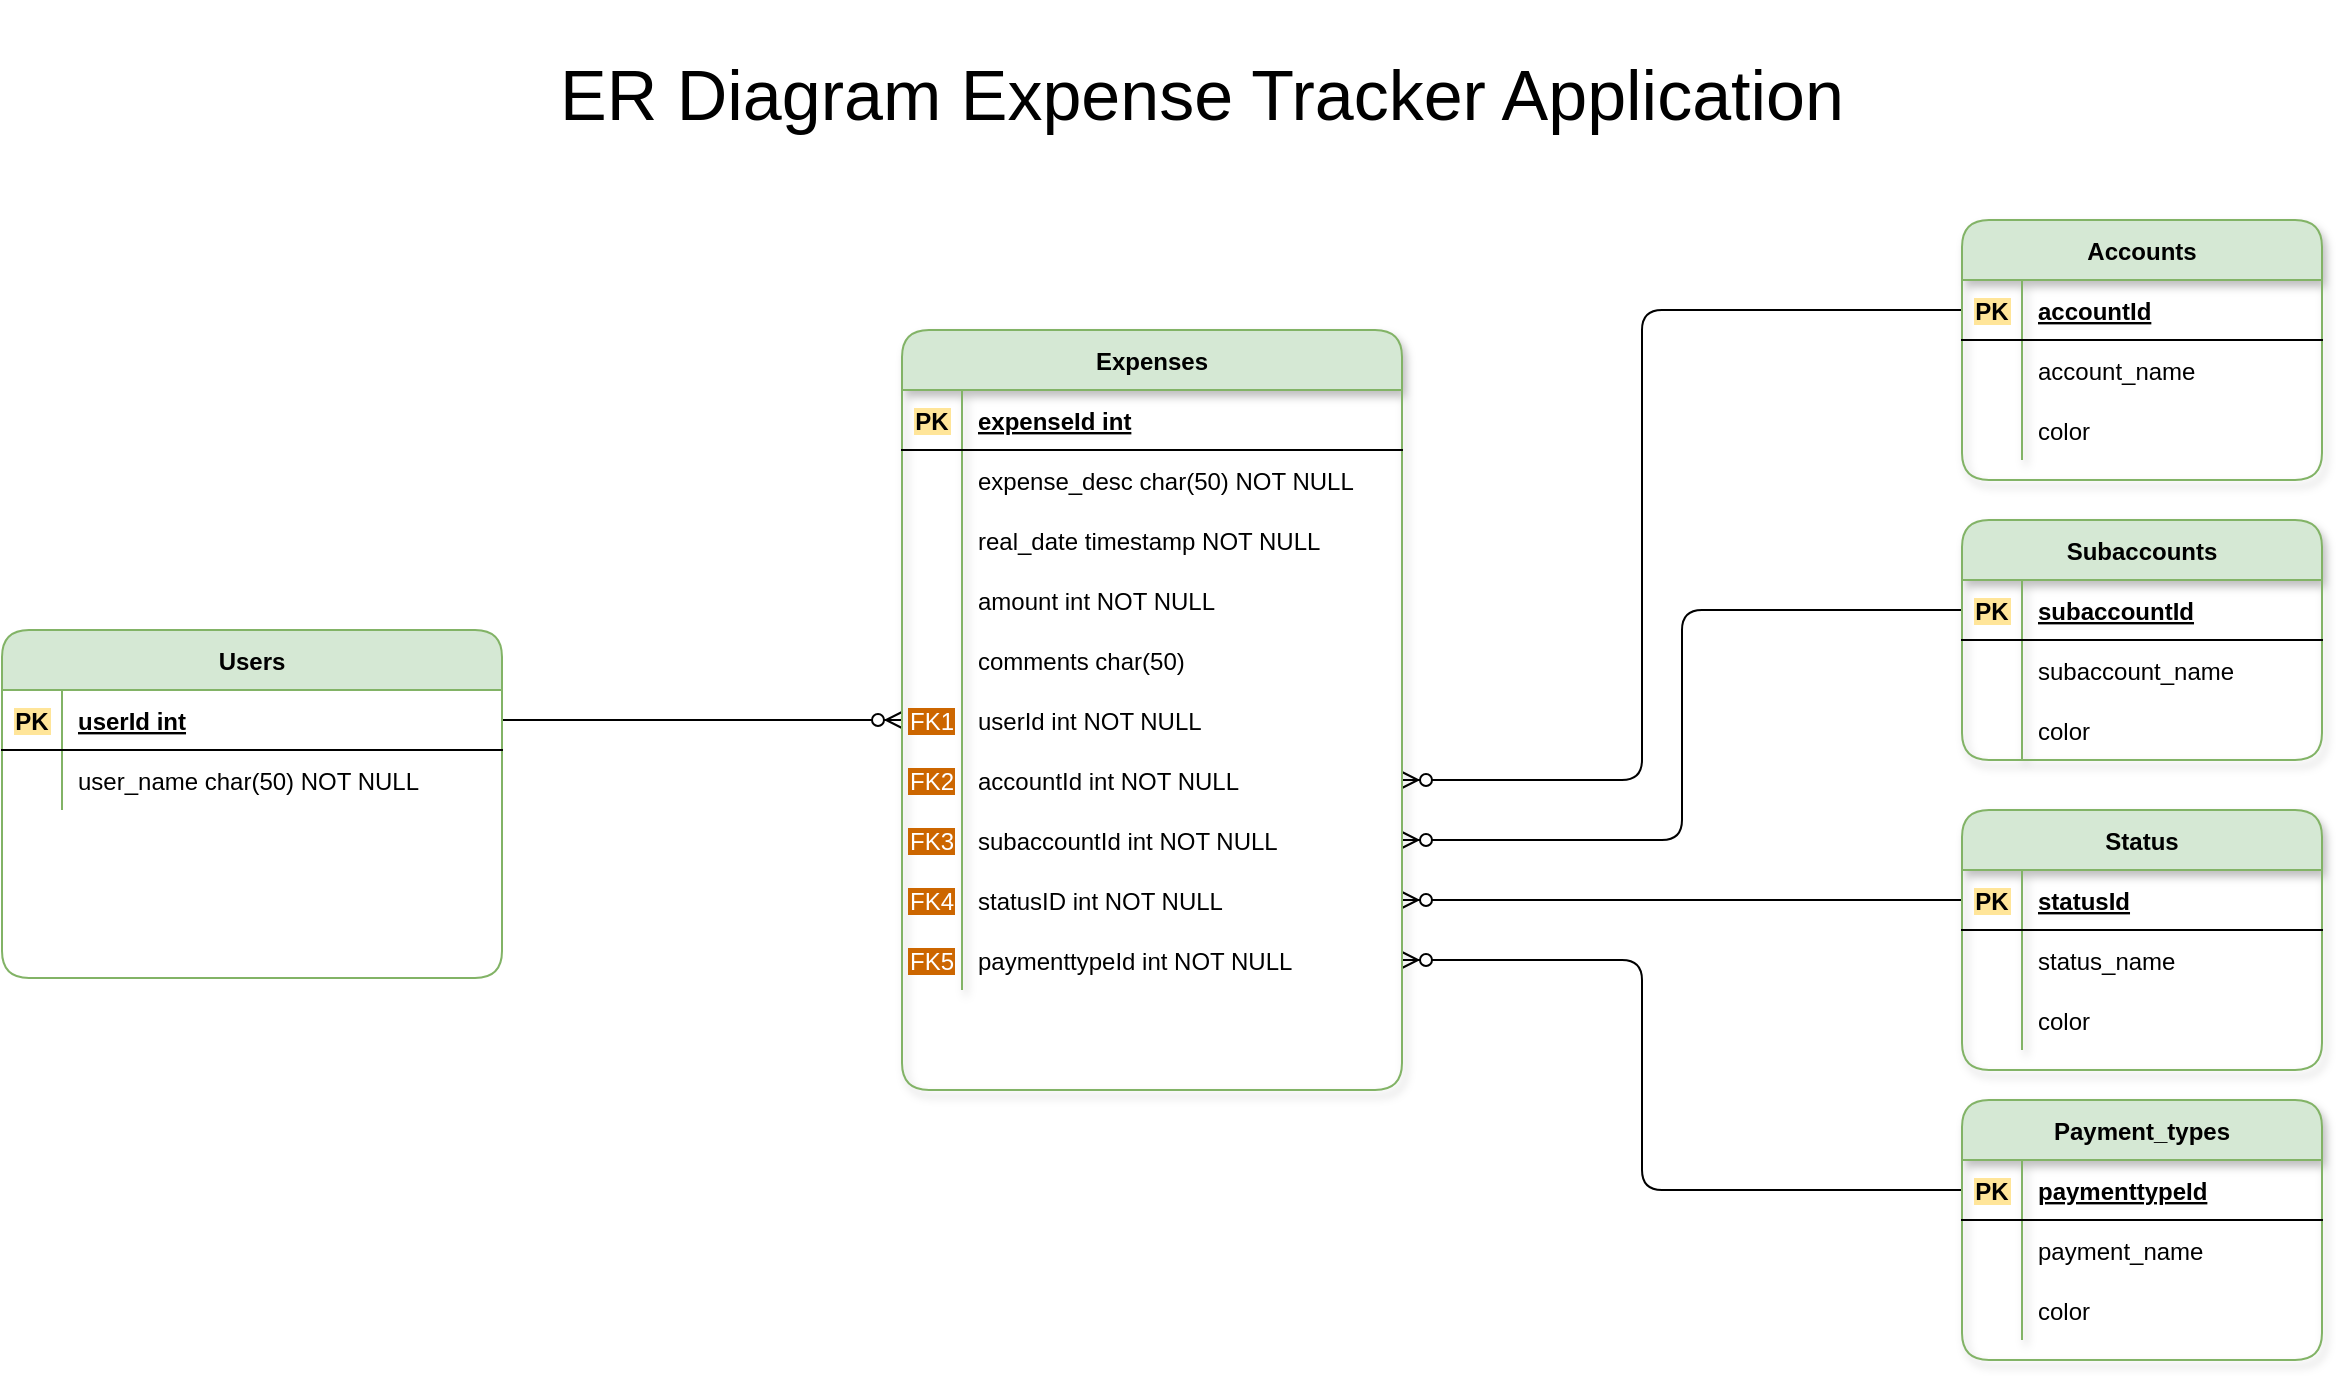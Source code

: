 <mxfile version="13.4.4" type="device"><diagram id="R2lEEEUBdFMjLlhIrx00" name="Page-1"><mxGraphModel dx="1426" dy="746" grid="0" gridSize="10" guides="1" tooltips="1" connect="1" arrows="1" fold="1" page="1" pageScale="1" pageWidth="850" pageHeight="1100" math="0" shadow="0" extFonts="Permanent Marker^https://fonts.googleapis.com/css?family=Permanent+Marker"><root><mxCell id="0"/><mxCell id="1" parent="0"/><mxCell id="ox1GpajCR8QPjCe9ojsF-70" value="" style="edgeStyle=entityRelationEdgeStyle;fontSize=12;html=1;endArrow=ERzeroToMany;endFill=1;exitX=1;exitY=0.5;exitDx=0;exitDy=0;entryX=0;entryY=0.5;entryDx=0;entryDy=0;" edge="1" parent="1" source="C-vyLk0tnHw3VtMMgP7b-24" target="ox1GpajCR8QPjCe9ojsF-67"><mxGeometry width="100" height="100" relative="1" as="geometry"><mxPoint x="460" y="470" as="sourcePoint"/><mxPoint x="530" y="440" as="targetPoint"/></mxGeometry></mxCell><mxCell id="ox1GpajCR8QPjCe9ojsF-74" value="" style="fontSize=12;html=1;endArrow=ERzeroToMany;endFill=1;edgeStyle=orthogonalEdgeStyle;" edge="1" parent="1" source="ox1GpajCR8QPjCe9ojsF-2" target="ox1GpajCR8QPjCe9ojsF-71"><mxGeometry width="100" height="100" relative="1" as="geometry"><mxPoint x="830" y="370" as="sourcePoint"/><mxPoint x="930" y="270" as="targetPoint"/><Array as="points"><mxPoint x="1030" y="235"/><mxPoint x="1030" y="470"/></Array></mxGeometry></mxCell><mxCell id="ox1GpajCR8QPjCe9ojsF-78" value="" style="edgeStyle=orthogonalEdgeStyle;fontSize=12;html=1;endArrow=ERzeroToMany;endFill=1;exitX=0;exitY=0.5;exitDx=0;exitDy=0;" edge="1" parent="1" source="ox1GpajCR8QPjCe9ojsF-41" target="ox1GpajCR8QPjCe9ojsF-75"><mxGeometry width="100" height="100" relative="1" as="geometry"><mxPoint x="990" y="370" as="sourcePoint"/><mxPoint x="940" y="630" as="targetPoint"/></mxGeometry></mxCell><mxCell id="ox1GpajCR8QPjCe9ojsF-82" value="" style="edgeStyle=orthogonalEdgeStyle;fontSize=12;html=1;endArrow=ERzeroToMany;endFill=1;exitX=0;exitY=0.5;exitDx=0;exitDy=0;entryX=1;entryY=0.5;entryDx=0;entryDy=0;" edge="1" parent="1" source="ox1GpajCR8QPjCe9ojsF-28" target="ox1GpajCR8QPjCe9ojsF-79"><mxGeometry width="100" height="100" relative="1" as="geometry"><mxPoint x="1110" y="520" as="sourcePoint"/><mxPoint x="1070" y="380" as="targetPoint"/></mxGeometry></mxCell><mxCell id="ox1GpajCR8QPjCe9ojsF-90" value="" style="edgeStyle=orthogonalEdgeStyle;fontSize=12;html=1;endArrow=ERzeroToMany;endFill=1;exitX=0;exitY=0.5;exitDx=0;exitDy=0;entryX=1;entryY=0.5;entryDx=0;entryDy=0;" edge="1" parent="1" source="ox1GpajCR8QPjCe9ojsF-15" target="ox1GpajCR8QPjCe9ojsF-87"><mxGeometry width="100" height="100" relative="1" as="geometry"><mxPoint x="810" y="800" as="sourcePoint"/><mxPoint x="910" y="700" as="targetPoint"/><Array as="points"><mxPoint x="1030" y="675"/><mxPoint x="1030" y="560"/></Array></mxGeometry></mxCell><mxCell id="C-vyLk0tnHw3VtMMgP7b-2" value="Expenses" style="shape=table;startSize=30;container=1;collapsible=1;childLayout=tableLayout;fixedRows=1;rowLines=0;fontStyle=1;align=center;resizeLast=1;fillColor=#d5e8d4;strokeColor=#82b366;shadow=1;rounded=1;" parent="1" vertex="1"><mxGeometry x="660" y="245" width="250" height="380" as="geometry"/></mxCell><mxCell id="C-vyLk0tnHw3VtMMgP7b-3" value="" style="shape=partialRectangle;collapsible=0;dropTarget=0;pointerEvents=0;fillColor=none;points=[[0,0.5],[1,0.5]];portConstraint=eastwest;top=0;left=0;right=0;bottom=1;" parent="C-vyLk0tnHw3VtMMgP7b-2" vertex="1"><mxGeometry y="30" width="250" height="30" as="geometry"/></mxCell><mxCell id="C-vyLk0tnHw3VtMMgP7b-4" value="PK" style="shape=partialRectangle;overflow=hidden;connectable=0;fillColor=none;top=0;left=0;bottom=0;right=0;fontStyle=1;labelBackgroundColor=#FFE599;" parent="C-vyLk0tnHw3VtMMgP7b-3" vertex="1"><mxGeometry width="30" height="30" as="geometry"/></mxCell><mxCell id="C-vyLk0tnHw3VtMMgP7b-5" value="expenseId int" style="shape=partialRectangle;overflow=hidden;connectable=0;fillColor=none;top=0;left=0;bottom=0;right=0;align=left;spacingLeft=6;fontStyle=5;" parent="C-vyLk0tnHw3VtMMgP7b-3" vertex="1"><mxGeometry x="30" width="220" height="30" as="geometry"/></mxCell><mxCell id="C-vyLk0tnHw3VtMMgP7b-9" value="" style="shape=partialRectangle;collapsible=0;dropTarget=0;pointerEvents=0;fillColor=none;points=[[0,0.5],[1,0.5]];portConstraint=eastwest;top=0;left=0;right=0;bottom=0;" parent="C-vyLk0tnHw3VtMMgP7b-2" vertex="1"><mxGeometry y="60" width="250" height="30" as="geometry"/></mxCell><mxCell id="C-vyLk0tnHw3VtMMgP7b-10" value="" style="shape=partialRectangle;overflow=hidden;connectable=0;fillColor=none;top=0;left=0;bottom=0;right=0;" parent="C-vyLk0tnHw3VtMMgP7b-9" vertex="1"><mxGeometry width="30" height="30" as="geometry"/></mxCell><mxCell id="C-vyLk0tnHw3VtMMgP7b-11" value="expense_desc char(50) NOT NULL" style="shape=partialRectangle;overflow=hidden;connectable=0;fillColor=none;top=0;left=0;bottom=0;right=0;align=left;spacingLeft=6;" parent="C-vyLk0tnHw3VtMMgP7b-9" vertex="1"><mxGeometry x="30" width="220" height="30" as="geometry"/></mxCell><mxCell id="ox1GpajCR8QPjCe9ojsF-64" value="" style="shape=partialRectangle;collapsible=0;dropTarget=0;pointerEvents=0;fillColor=none;top=0;left=0;bottom=0;right=0;points=[[0,0.5],[1,0.5]];portConstraint=eastwest;" vertex="1" parent="C-vyLk0tnHw3VtMMgP7b-2"><mxGeometry y="90" width="250" height="30" as="geometry"/></mxCell><mxCell id="ox1GpajCR8QPjCe9ojsF-65" value="" style="shape=partialRectangle;connectable=0;fillColor=none;top=0;left=0;bottom=0;right=0;fontStyle=0;overflow=hidden;" vertex="1" parent="ox1GpajCR8QPjCe9ojsF-64"><mxGeometry width="30" height="30" as="geometry"/></mxCell><mxCell id="ox1GpajCR8QPjCe9ojsF-66" value="real_date timestamp NOT NULL" style="shape=partialRectangle;connectable=0;fillColor=none;top=0;left=0;bottom=0;right=0;align=left;spacingLeft=6;fontStyle=0;overflow=hidden;" vertex="1" parent="ox1GpajCR8QPjCe9ojsF-64"><mxGeometry x="30" width="220" height="30" as="geometry"/></mxCell><mxCell id="C-vyLk0tnHw3VtMMgP7b-6" value="" style="shape=partialRectangle;collapsible=0;dropTarget=0;pointerEvents=0;fillColor=none;points=[[0,0.5],[1,0.5]];portConstraint=eastwest;top=0;left=0;right=0;bottom=0;" parent="C-vyLk0tnHw3VtMMgP7b-2" vertex="1"><mxGeometry y="120" width="250" height="30" as="geometry"/></mxCell><mxCell id="C-vyLk0tnHw3VtMMgP7b-7" value="" style="shape=partialRectangle;overflow=hidden;connectable=0;fillColor=none;top=0;left=0;bottom=0;right=0;" parent="C-vyLk0tnHw3VtMMgP7b-6" vertex="1"><mxGeometry width="30" height="30" as="geometry"/></mxCell><mxCell id="C-vyLk0tnHw3VtMMgP7b-8" value="amount int NOT NULL" style="shape=partialRectangle;overflow=hidden;connectable=0;fillColor=none;top=0;left=0;bottom=0;right=0;align=left;spacingLeft=6;" parent="C-vyLk0tnHw3VtMMgP7b-6" vertex="1"><mxGeometry x="30" width="220" height="30" as="geometry"/></mxCell><mxCell id="ox1GpajCR8QPjCe9ojsF-92" value="" style="shape=partialRectangle;collapsible=0;dropTarget=0;pointerEvents=0;fillColor=none;top=0;left=0;bottom=0;right=0;points=[[0,0.5],[1,0.5]];portConstraint=eastwest;rounded=1;shadow=1;glass=0;labelBackgroundColor=#FFFFFF;sketch=0;strokeColor=#000000;fontSize=35;fontColor=#000000;" vertex="1" parent="C-vyLk0tnHw3VtMMgP7b-2"><mxGeometry y="150" width="250" height="30" as="geometry"/></mxCell><mxCell id="ox1GpajCR8QPjCe9ojsF-93" value="" style="shape=partialRectangle;connectable=0;fillColor=none;top=0;left=0;bottom=0;right=0;editable=1;overflow=hidden;" vertex="1" parent="ox1GpajCR8QPjCe9ojsF-92"><mxGeometry width="30" height="30" as="geometry"/></mxCell><mxCell id="ox1GpajCR8QPjCe9ojsF-94" value="comments char(50)" style="shape=partialRectangle;connectable=0;fillColor=none;top=0;left=0;bottom=0;right=0;align=left;spacingLeft=6;overflow=hidden;" vertex="1" parent="ox1GpajCR8QPjCe9ojsF-92"><mxGeometry x="30" width="220" height="30" as="geometry"/></mxCell><mxCell id="ox1GpajCR8QPjCe9ojsF-67" value="" style="shape=partialRectangle;collapsible=0;dropTarget=0;pointerEvents=0;fillColor=none;top=0;left=0;bottom=0;right=0;points=[[0,0.5],[1,0.5]];portConstraint=eastwest;" vertex="1" parent="C-vyLk0tnHw3VtMMgP7b-2"><mxGeometry y="180" width="250" height="30" as="geometry"/></mxCell><mxCell id="ox1GpajCR8QPjCe9ojsF-68" value="FK1" style="shape=partialRectangle;connectable=0;fillColor=none;top=0;left=0;bottom=0;right=0;fontStyle=0;overflow=hidden;labelBackgroundColor=#CC6600;fontColor=#FFFFFF;" vertex="1" parent="ox1GpajCR8QPjCe9ojsF-67"><mxGeometry width="30" height="30" as="geometry"/></mxCell><mxCell id="ox1GpajCR8QPjCe9ojsF-69" value="userId int NOT NULL" style="shape=partialRectangle;connectable=0;fillColor=none;top=0;left=0;bottom=0;right=0;align=left;spacingLeft=6;fontStyle=0;overflow=hidden;" vertex="1" parent="ox1GpajCR8QPjCe9ojsF-67"><mxGeometry x="30" width="220" height="30" as="geometry"/></mxCell><mxCell id="ox1GpajCR8QPjCe9ojsF-71" value="" style="shape=partialRectangle;collapsible=0;dropTarget=0;pointerEvents=0;fillColor=none;top=0;left=0;bottom=0;right=0;points=[[0,0.5],[1,0.5]];portConstraint=eastwest;" vertex="1" parent="C-vyLk0tnHw3VtMMgP7b-2"><mxGeometry y="210" width="250" height="30" as="geometry"/></mxCell><mxCell id="ox1GpajCR8QPjCe9ojsF-72" value="FK2" style="shape=partialRectangle;connectable=0;fillColor=none;top=0;left=0;bottom=0;right=0;fontStyle=0;overflow=hidden;fontColor=#FFFFFF;labelBackgroundColor=#CC6600;" vertex="1" parent="ox1GpajCR8QPjCe9ojsF-71"><mxGeometry width="30" height="30" as="geometry"/></mxCell><mxCell id="ox1GpajCR8QPjCe9ojsF-73" value="accountId int NOT NULL" style="shape=partialRectangle;connectable=0;fillColor=none;top=0;left=0;bottom=0;right=0;align=left;spacingLeft=6;fontStyle=0;overflow=hidden;" vertex="1" parent="ox1GpajCR8QPjCe9ojsF-71"><mxGeometry x="30" width="220" height="30" as="geometry"/></mxCell><mxCell id="ox1GpajCR8QPjCe9ojsF-75" value="" style="shape=partialRectangle;collapsible=0;dropTarget=0;pointerEvents=0;fillColor=none;top=0;left=0;bottom=0;right=0;points=[[0,0.5],[1,0.5]];portConstraint=eastwest;" vertex="1" parent="C-vyLk0tnHw3VtMMgP7b-2"><mxGeometry y="240" width="250" height="30" as="geometry"/></mxCell><mxCell id="ox1GpajCR8QPjCe9ojsF-76" value="FK3" style="shape=partialRectangle;connectable=0;fillColor=none;top=0;left=0;bottom=0;right=0;fontStyle=0;overflow=hidden;fontColor=#FFFFFF;labelBackgroundColor=#CC6600;" vertex="1" parent="ox1GpajCR8QPjCe9ojsF-75"><mxGeometry width="30" height="30" as="geometry"/></mxCell><mxCell id="ox1GpajCR8QPjCe9ojsF-77" value="subaccountId int NOT NULL" style="shape=partialRectangle;connectable=0;fillColor=none;top=0;left=0;bottom=0;right=0;align=left;spacingLeft=6;fontStyle=0;overflow=hidden;" vertex="1" parent="ox1GpajCR8QPjCe9ojsF-75"><mxGeometry x="30" width="220" height="30" as="geometry"/></mxCell><mxCell id="ox1GpajCR8QPjCe9ojsF-79" value="" style="shape=partialRectangle;collapsible=0;dropTarget=0;pointerEvents=0;fillColor=none;top=0;left=0;bottom=0;right=0;points=[[0,0.5],[1,0.5]];portConstraint=eastwest;" vertex="1" parent="C-vyLk0tnHw3VtMMgP7b-2"><mxGeometry y="270" width="250" height="30" as="geometry"/></mxCell><mxCell id="ox1GpajCR8QPjCe9ojsF-80" value="FK4" style="shape=partialRectangle;connectable=0;fillColor=none;top=0;left=0;bottom=0;right=0;fontStyle=0;overflow=hidden;fontColor=#FFFFFF;labelBackgroundColor=#CC6600;" vertex="1" parent="ox1GpajCR8QPjCe9ojsF-79"><mxGeometry width="30" height="30" as="geometry"/></mxCell><mxCell id="ox1GpajCR8QPjCe9ojsF-81" value="statusID int NOT NULL" style="shape=partialRectangle;connectable=0;fillColor=none;top=0;left=0;bottom=0;right=0;align=left;spacingLeft=6;fontStyle=0;overflow=hidden;" vertex="1" parent="ox1GpajCR8QPjCe9ojsF-79"><mxGeometry x="30" width="220" height="30" as="geometry"/></mxCell><mxCell id="ox1GpajCR8QPjCe9ojsF-87" value="" style="shape=partialRectangle;collapsible=0;dropTarget=0;pointerEvents=0;fillColor=none;top=0;left=0;bottom=0;right=0;points=[[0,0.5],[1,0.5]];portConstraint=eastwest;strokeColor=#000000;" vertex="1" parent="C-vyLk0tnHw3VtMMgP7b-2"><mxGeometry y="300" width="250" height="30" as="geometry"/></mxCell><mxCell id="ox1GpajCR8QPjCe9ojsF-88" value="FK5" style="shape=partialRectangle;connectable=0;fillColor=none;top=0;left=0;bottom=0;right=0;fontStyle=0;overflow=hidden;fontColor=#FFFFFF;labelBackgroundColor=#CC6600;" vertex="1" parent="ox1GpajCR8QPjCe9ojsF-87"><mxGeometry width="30" height="30" as="geometry"/></mxCell><mxCell id="ox1GpajCR8QPjCe9ojsF-89" value="paymenttypeId int NOT NULL" style="shape=partialRectangle;connectable=0;fillColor=none;top=0;left=0;bottom=0;right=0;align=left;spacingLeft=6;fontStyle=0;overflow=hidden;" vertex="1" parent="ox1GpajCR8QPjCe9ojsF-87"><mxGeometry x="30" width="220" height="30" as="geometry"/></mxCell><mxCell id="C-vyLk0tnHw3VtMMgP7b-23" value="Users" style="shape=table;startSize=30;container=1;collapsible=1;childLayout=tableLayout;fixedRows=1;rowLines=0;fontStyle=1;align=center;resizeLast=1;fillColor=#d5e8d4;strokeColor=#82b366;rounded=1;" parent="1" vertex="1"><mxGeometry x="210" y="395" width="250" height="174" as="geometry"/></mxCell><mxCell id="C-vyLk0tnHw3VtMMgP7b-24" value="" style="shape=partialRectangle;collapsible=0;dropTarget=0;pointerEvents=0;fillColor=none;points=[[0,0.5],[1,0.5]];portConstraint=eastwest;top=0;left=0;right=0;bottom=1;" parent="C-vyLk0tnHw3VtMMgP7b-23" vertex="1"><mxGeometry y="30" width="250" height="30" as="geometry"/></mxCell><mxCell id="C-vyLk0tnHw3VtMMgP7b-25" value="PK" style="shape=partialRectangle;overflow=hidden;connectable=0;fillColor=none;top=0;left=0;bottom=0;right=0;fontStyle=1;labelBackgroundColor=#FFE599;" parent="C-vyLk0tnHw3VtMMgP7b-24" vertex="1"><mxGeometry width="30" height="30" as="geometry"/></mxCell><mxCell id="C-vyLk0tnHw3VtMMgP7b-26" value="userId int" style="shape=partialRectangle;overflow=hidden;connectable=0;fillColor=none;top=0;left=0;bottom=0;right=0;align=left;spacingLeft=6;fontStyle=5;" parent="C-vyLk0tnHw3VtMMgP7b-24" vertex="1"><mxGeometry x="30" width="220" height="30" as="geometry"/></mxCell><mxCell id="C-vyLk0tnHw3VtMMgP7b-27" value="" style="shape=partialRectangle;collapsible=0;dropTarget=0;pointerEvents=0;fillColor=none;points=[[0,0.5],[1,0.5]];portConstraint=eastwest;top=0;left=0;right=0;bottom=0;" parent="C-vyLk0tnHw3VtMMgP7b-23" vertex="1"><mxGeometry y="60" width="250" height="30" as="geometry"/></mxCell><mxCell id="C-vyLk0tnHw3VtMMgP7b-28" value="" style="shape=partialRectangle;overflow=hidden;connectable=0;fillColor=none;top=0;left=0;bottom=0;right=0;" parent="C-vyLk0tnHw3VtMMgP7b-27" vertex="1"><mxGeometry width="30" height="30" as="geometry"/></mxCell><mxCell id="C-vyLk0tnHw3VtMMgP7b-29" value="user_name char(50) NOT NULL" style="shape=partialRectangle;overflow=hidden;connectable=0;fillColor=none;top=0;left=0;bottom=0;right=0;align=left;spacingLeft=6;" parent="C-vyLk0tnHw3VtMMgP7b-27" vertex="1"><mxGeometry x="30" width="220" height="30" as="geometry"/></mxCell><mxCell id="ox1GpajCR8QPjCe9ojsF-27" value="Status" style="shape=table;startSize=30;container=1;collapsible=1;childLayout=tableLayout;fixedRows=1;rowLines=0;fontStyle=1;align=center;resizeLast=1;fillColor=#d5e8d4;strokeColor=#82b366;shadow=1;rounded=1;" vertex="1" parent="1"><mxGeometry x="1190" y="485" width="180" height="130" as="geometry"/></mxCell><mxCell id="ox1GpajCR8QPjCe9ojsF-28" value="" style="shape=partialRectangle;collapsible=0;dropTarget=0;pointerEvents=0;fillColor=none;top=0;left=0;bottom=1;right=0;points=[[0,0.5],[1,0.5]];portConstraint=eastwest;" vertex="1" parent="ox1GpajCR8QPjCe9ojsF-27"><mxGeometry y="30" width="180" height="30" as="geometry"/></mxCell><mxCell id="ox1GpajCR8QPjCe9ojsF-29" value="PK" style="shape=partialRectangle;connectable=0;fillColor=none;top=0;left=0;bottom=0;right=0;fontStyle=1;overflow=hidden;labelBackgroundColor=#FFE599;" vertex="1" parent="ox1GpajCR8QPjCe9ojsF-28"><mxGeometry width="30" height="30" as="geometry"/></mxCell><mxCell id="ox1GpajCR8QPjCe9ojsF-30" value="statusId" style="shape=partialRectangle;connectable=0;fillColor=none;top=0;left=0;bottom=0;right=0;align=left;spacingLeft=6;fontStyle=5;overflow=hidden;" vertex="1" parent="ox1GpajCR8QPjCe9ojsF-28"><mxGeometry x="30" width="150" height="30" as="geometry"/></mxCell><mxCell id="ox1GpajCR8QPjCe9ojsF-31" value="" style="shape=partialRectangle;collapsible=0;dropTarget=0;pointerEvents=0;fillColor=none;top=0;left=0;bottom=0;right=0;points=[[0,0.5],[1,0.5]];portConstraint=eastwest;" vertex="1" parent="ox1GpajCR8QPjCe9ojsF-27"><mxGeometry y="60" width="180" height="30" as="geometry"/></mxCell><mxCell id="ox1GpajCR8QPjCe9ojsF-32" value="" style="shape=partialRectangle;connectable=0;fillColor=none;top=0;left=0;bottom=0;right=0;editable=1;overflow=hidden;" vertex="1" parent="ox1GpajCR8QPjCe9ojsF-31"><mxGeometry width="30" height="30" as="geometry"/></mxCell><mxCell id="ox1GpajCR8QPjCe9ojsF-33" value="status_name" style="shape=partialRectangle;connectable=0;fillColor=none;top=0;left=0;bottom=0;right=0;align=left;spacingLeft=6;overflow=hidden;" vertex="1" parent="ox1GpajCR8QPjCe9ojsF-31"><mxGeometry x="30" width="150" height="30" as="geometry"/></mxCell><mxCell id="ox1GpajCR8QPjCe9ojsF-34" value="" style="shape=partialRectangle;collapsible=0;dropTarget=0;pointerEvents=0;fillColor=none;top=0;left=0;bottom=0;right=0;points=[[0,0.5],[1,0.5]];portConstraint=eastwest;" vertex="1" parent="ox1GpajCR8QPjCe9ojsF-27"><mxGeometry y="90" width="180" height="30" as="geometry"/></mxCell><mxCell id="ox1GpajCR8QPjCe9ojsF-35" value="" style="shape=partialRectangle;connectable=0;fillColor=none;top=0;left=0;bottom=0;right=0;editable=1;overflow=hidden;" vertex="1" parent="ox1GpajCR8QPjCe9ojsF-34"><mxGeometry width="30" height="30" as="geometry"/></mxCell><mxCell id="ox1GpajCR8QPjCe9ojsF-36" value="color" style="shape=partialRectangle;connectable=0;fillColor=none;top=0;left=0;bottom=0;right=0;align=left;spacingLeft=6;overflow=hidden;" vertex="1" parent="ox1GpajCR8QPjCe9ojsF-34"><mxGeometry x="30" width="150" height="30" as="geometry"/></mxCell><mxCell id="ox1GpajCR8QPjCe9ojsF-40" value="Subaccounts" style="shape=table;startSize=30;container=1;collapsible=1;childLayout=tableLayout;fixedRows=1;rowLines=0;fontStyle=1;align=center;resizeLast=1;fillColor=#d5e8d4;strokeColor=#82b366;shadow=1;rounded=1;" vertex="1" parent="1"><mxGeometry x="1190" y="340" width="180" height="120" as="geometry"/></mxCell><mxCell id="ox1GpajCR8QPjCe9ojsF-41" value="" style="shape=partialRectangle;collapsible=0;dropTarget=0;pointerEvents=0;fillColor=none;top=0;left=0;bottom=1;right=0;points=[[0,0.5],[1,0.5]];portConstraint=eastwest;" vertex="1" parent="ox1GpajCR8QPjCe9ojsF-40"><mxGeometry y="30" width="180" height="30" as="geometry"/></mxCell><mxCell id="ox1GpajCR8QPjCe9ojsF-42" value="PK" style="shape=partialRectangle;connectable=0;fillColor=none;top=0;left=0;bottom=0;right=0;fontStyle=1;overflow=hidden;labelBackgroundColor=#FFE599;" vertex="1" parent="ox1GpajCR8QPjCe9ojsF-41"><mxGeometry width="30" height="30" as="geometry"/></mxCell><mxCell id="ox1GpajCR8QPjCe9ojsF-43" value="subaccountId" style="shape=partialRectangle;connectable=0;fillColor=none;top=0;left=0;bottom=0;right=0;align=left;spacingLeft=6;fontStyle=5;overflow=hidden;" vertex="1" parent="ox1GpajCR8QPjCe9ojsF-41"><mxGeometry x="30" width="150" height="30" as="geometry"/></mxCell><mxCell id="ox1GpajCR8QPjCe9ojsF-44" value="" style="shape=partialRectangle;collapsible=0;dropTarget=0;pointerEvents=0;fillColor=none;top=0;left=0;bottom=0;right=0;points=[[0,0.5],[1,0.5]];portConstraint=eastwest;" vertex="1" parent="ox1GpajCR8QPjCe9ojsF-40"><mxGeometry y="60" width="180" height="30" as="geometry"/></mxCell><mxCell id="ox1GpajCR8QPjCe9ojsF-45" value="" style="shape=partialRectangle;connectable=0;fillColor=none;top=0;left=0;bottom=0;right=0;editable=1;overflow=hidden;" vertex="1" parent="ox1GpajCR8QPjCe9ojsF-44"><mxGeometry width="30" height="30" as="geometry"/></mxCell><mxCell id="ox1GpajCR8QPjCe9ojsF-46" value="subaccount_name" style="shape=partialRectangle;connectable=0;fillColor=none;top=0;left=0;bottom=0;right=0;align=left;spacingLeft=6;overflow=hidden;" vertex="1" parent="ox1GpajCR8QPjCe9ojsF-44"><mxGeometry x="30" width="150" height="30" as="geometry"/></mxCell><mxCell id="ox1GpajCR8QPjCe9ojsF-47" value="" style="shape=partialRectangle;collapsible=0;dropTarget=0;pointerEvents=0;fillColor=none;top=0;left=0;bottom=0;right=0;points=[[0,0.5],[1,0.5]];portConstraint=eastwest;" vertex="1" parent="ox1GpajCR8QPjCe9ojsF-40"><mxGeometry y="90" width="180" height="30" as="geometry"/></mxCell><mxCell id="ox1GpajCR8QPjCe9ojsF-48" value="" style="shape=partialRectangle;connectable=0;fillColor=none;top=0;left=0;bottom=0;right=0;editable=1;overflow=hidden;" vertex="1" parent="ox1GpajCR8QPjCe9ojsF-47"><mxGeometry width="30" height="30" as="geometry"/></mxCell><mxCell id="ox1GpajCR8QPjCe9ojsF-49" value="color" style="shape=partialRectangle;connectable=0;fillColor=none;top=0;left=0;bottom=0;right=0;align=left;spacingLeft=6;overflow=hidden;" vertex="1" parent="ox1GpajCR8QPjCe9ojsF-47"><mxGeometry x="30" width="150" height="30" as="geometry"/></mxCell><mxCell id="ox1GpajCR8QPjCe9ojsF-14" value="Payment_types" style="shape=table;startSize=30;container=1;collapsible=1;childLayout=tableLayout;fixedRows=1;rowLines=0;fontStyle=1;align=center;resizeLast=1;fillColor=#d5e8d4;strokeColor=#82b366;shadow=1;rounded=1;sketch=0;" vertex="1" parent="1"><mxGeometry x="1190" y="630" width="180" height="130" as="geometry"/></mxCell><mxCell id="ox1GpajCR8QPjCe9ojsF-15" value="" style="shape=partialRectangle;collapsible=0;dropTarget=0;pointerEvents=0;fillColor=none;top=0;left=0;bottom=1;right=0;points=[[0,0.5],[1,0.5]];portConstraint=eastwest;" vertex="1" parent="ox1GpajCR8QPjCe9ojsF-14"><mxGeometry y="30" width="180" height="30" as="geometry"/></mxCell><mxCell id="ox1GpajCR8QPjCe9ojsF-16" value="PK" style="shape=partialRectangle;connectable=0;fillColor=none;top=0;left=0;bottom=0;right=0;fontStyle=1;overflow=hidden;labelBackgroundColor=#FFE599;" vertex="1" parent="ox1GpajCR8QPjCe9ojsF-15"><mxGeometry width="30" height="30" as="geometry"/></mxCell><mxCell id="ox1GpajCR8QPjCe9ojsF-17" value="paymenttypeId" style="shape=partialRectangle;connectable=0;fillColor=none;top=0;left=0;bottom=0;right=0;align=left;spacingLeft=6;fontStyle=5;overflow=hidden;" vertex="1" parent="ox1GpajCR8QPjCe9ojsF-15"><mxGeometry x="30" width="150" height="30" as="geometry"/></mxCell><mxCell id="ox1GpajCR8QPjCe9ojsF-18" value="" style="shape=partialRectangle;collapsible=0;dropTarget=0;pointerEvents=0;fillColor=none;top=0;left=0;bottom=0;right=0;points=[[0,0.5],[1,0.5]];portConstraint=eastwest;" vertex="1" parent="ox1GpajCR8QPjCe9ojsF-14"><mxGeometry y="60" width="180" height="30" as="geometry"/></mxCell><mxCell id="ox1GpajCR8QPjCe9ojsF-19" value="" style="shape=partialRectangle;connectable=0;fillColor=none;top=0;left=0;bottom=0;right=0;editable=1;overflow=hidden;" vertex="1" parent="ox1GpajCR8QPjCe9ojsF-18"><mxGeometry width="30" height="30" as="geometry"/></mxCell><mxCell id="ox1GpajCR8QPjCe9ojsF-20" value="payment_name" style="shape=partialRectangle;connectable=0;fillColor=none;top=0;left=0;bottom=0;right=0;align=left;spacingLeft=6;overflow=hidden;" vertex="1" parent="ox1GpajCR8QPjCe9ojsF-18"><mxGeometry x="30" width="150" height="30" as="geometry"/></mxCell><mxCell id="ox1GpajCR8QPjCe9ojsF-84" value="" style="shape=partialRectangle;collapsible=0;dropTarget=0;pointerEvents=0;fillColor=none;top=0;left=0;bottom=0;right=0;points=[[0,0.5],[1,0.5]];portConstraint=eastwest;strokeColor=#000000;" vertex="1" parent="ox1GpajCR8QPjCe9ojsF-14"><mxGeometry y="90" width="180" height="30" as="geometry"/></mxCell><mxCell id="ox1GpajCR8QPjCe9ojsF-85" value="" style="shape=partialRectangle;connectable=0;fillColor=none;top=0;left=0;bottom=0;right=0;editable=1;overflow=hidden;" vertex="1" parent="ox1GpajCR8QPjCe9ojsF-84"><mxGeometry width="30" height="30" as="geometry"/></mxCell><mxCell id="ox1GpajCR8QPjCe9ojsF-86" value="color" style="shape=partialRectangle;connectable=0;fillColor=none;top=0;left=0;bottom=0;right=0;align=left;spacingLeft=6;overflow=hidden;" vertex="1" parent="ox1GpajCR8QPjCe9ojsF-84"><mxGeometry x="30" width="150" height="30" as="geometry"/></mxCell><mxCell id="ox1GpajCR8QPjCe9ojsF-1" value="Accounts" style="shape=table;startSize=30;container=1;collapsible=1;childLayout=tableLayout;fixedRows=1;rowLines=0;fontStyle=1;align=center;resizeLast=1;fillColor=#d5e8d4;strokeColor=#82b366;shadow=1;rounded=1;" vertex="1" parent="1"><mxGeometry x="1190" y="190" width="180" height="130" as="geometry"/></mxCell><mxCell id="ox1GpajCR8QPjCe9ojsF-2" value="" style="shape=partialRectangle;collapsible=0;dropTarget=0;pointerEvents=0;fillColor=none;top=0;left=0;bottom=1;right=0;points=[[0,0.5],[1,0.5]];portConstraint=eastwest;" vertex="1" parent="ox1GpajCR8QPjCe9ojsF-1"><mxGeometry y="30" width="180" height="30" as="geometry"/></mxCell><mxCell id="ox1GpajCR8QPjCe9ojsF-3" value="PK" style="shape=partialRectangle;connectable=0;fillColor=none;top=0;left=0;bottom=0;right=0;fontStyle=1;overflow=hidden;labelBackgroundColor=#FFE599;" vertex="1" parent="ox1GpajCR8QPjCe9ojsF-2"><mxGeometry width="30" height="30" as="geometry"/></mxCell><mxCell id="ox1GpajCR8QPjCe9ojsF-4" value="accountId" style="shape=partialRectangle;connectable=0;fillColor=none;top=0;left=0;bottom=0;right=0;align=left;spacingLeft=6;fontStyle=5;overflow=hidden;" vertex="1" parent="ox1GpajCR8QPjCe9ojsF-2"><mxGeometry x="30" width="150" height="30" as="geometry"/></mxCell><mxCell id="ox1GpajCR8QPjCe9ojsF-5" value="" style="shape=partialRectangle;collapsible=0;dropTarget=0;pointerEvents=0;fillColor=none;top=0;left=0;bottom=0;right=0;points=[[0,0.5],[1,0.5]];portConstraint=eastwest;" vertex="1" parent="ox1GpajCR8QPjCe9ojsF-1"><mxGeometry y="60" width="180" height="30" as="geometry"/></mxCell><mxCell id="ox1GpajCR8QPjCe9ojsF-6" value="" style="shape=partialRectangle;connectable=0;fillColor=none;top=0;left=0;bottom=0;right=0;editable=1;overflow=hidden;" vertex="1" parent="ox1GpajCR8QPjCe9ojsF-5"><mxGeometry width="30" height="30" as="geometry"/></mxCell><mxCell id="ox1GpajCR8QPjCe9ojsF-7" value="account_name" style="shape=partialRectangle;connectable=0;fillColor=none;top=0;left=0;bottom=0;right=0;align=left;spacingLeft=6;overflow=hidden;" vertex="1" parent="ox1GpajCR8QPjCe9ojsF-5"><mxGeometry x="30" width="150" height="30" as="geometry"/></mxCell><mxCell id="ox1GpajCR8QPjCe9ojsF-8" value="" style="shape=partialRectangle;collapsible=0;dropTarget=0;pointerEvents=0;fillColor=none;top=0;left=0;bottom=0;right=0;points=[[0,0.5],[1,0.5]];portConstraint=eastwest;" vertex="1" parent="ox1GpajCR8QPjCe9ojsF-1"><mxGeometry y="90" width="180" height="30" as="geometry"/></mxCell><mxCell id="ox1GpajCR8QPjCe9ojsF-9" value="" style="shape=partialRectangle;connectable=0;fillColor=none;top=0;left=0;bottom=0;right=0;editable=1;overflow=hidden;" vertex="1" parent="ox1GpajCR8QPjCe9ojsF-8"><mxGeometry width="30" height="30" as="geometry"/></mxCell><mxCell id="ox1GpajCR8QPjCe9ojsF-10" value="color" style="shape=partialRectangle;connectable=0;fillColor=none;top=0;left=0;bottom=0;right=0;align=left;spacingLeft=6;overflow=hidden;" vertex="1" parent="ox1GpajCR8QPjCe9ojsF-8"><mxGeometry x="30" width="150" height="30" as="geometry"/></mxCell><mxCell id="ox1GpajCR8QPjCe9ojsF-91" value="ER Diagram Expense Tracker Application" style="text;html=1;align=center;verticalAlign=middle;whiteSpace=wrap;rounded=0;labelBackgroundColor=#FFFFFF;fontSize=35;shadow=0;glass=0;sketch=0;arcSize=0;" vertex="1" parent="1"><mxGeometry x="440" y="80" width="740" height="94" as="geometry"/></mxCell></root></mxGraphModel></diagram></mxfile>